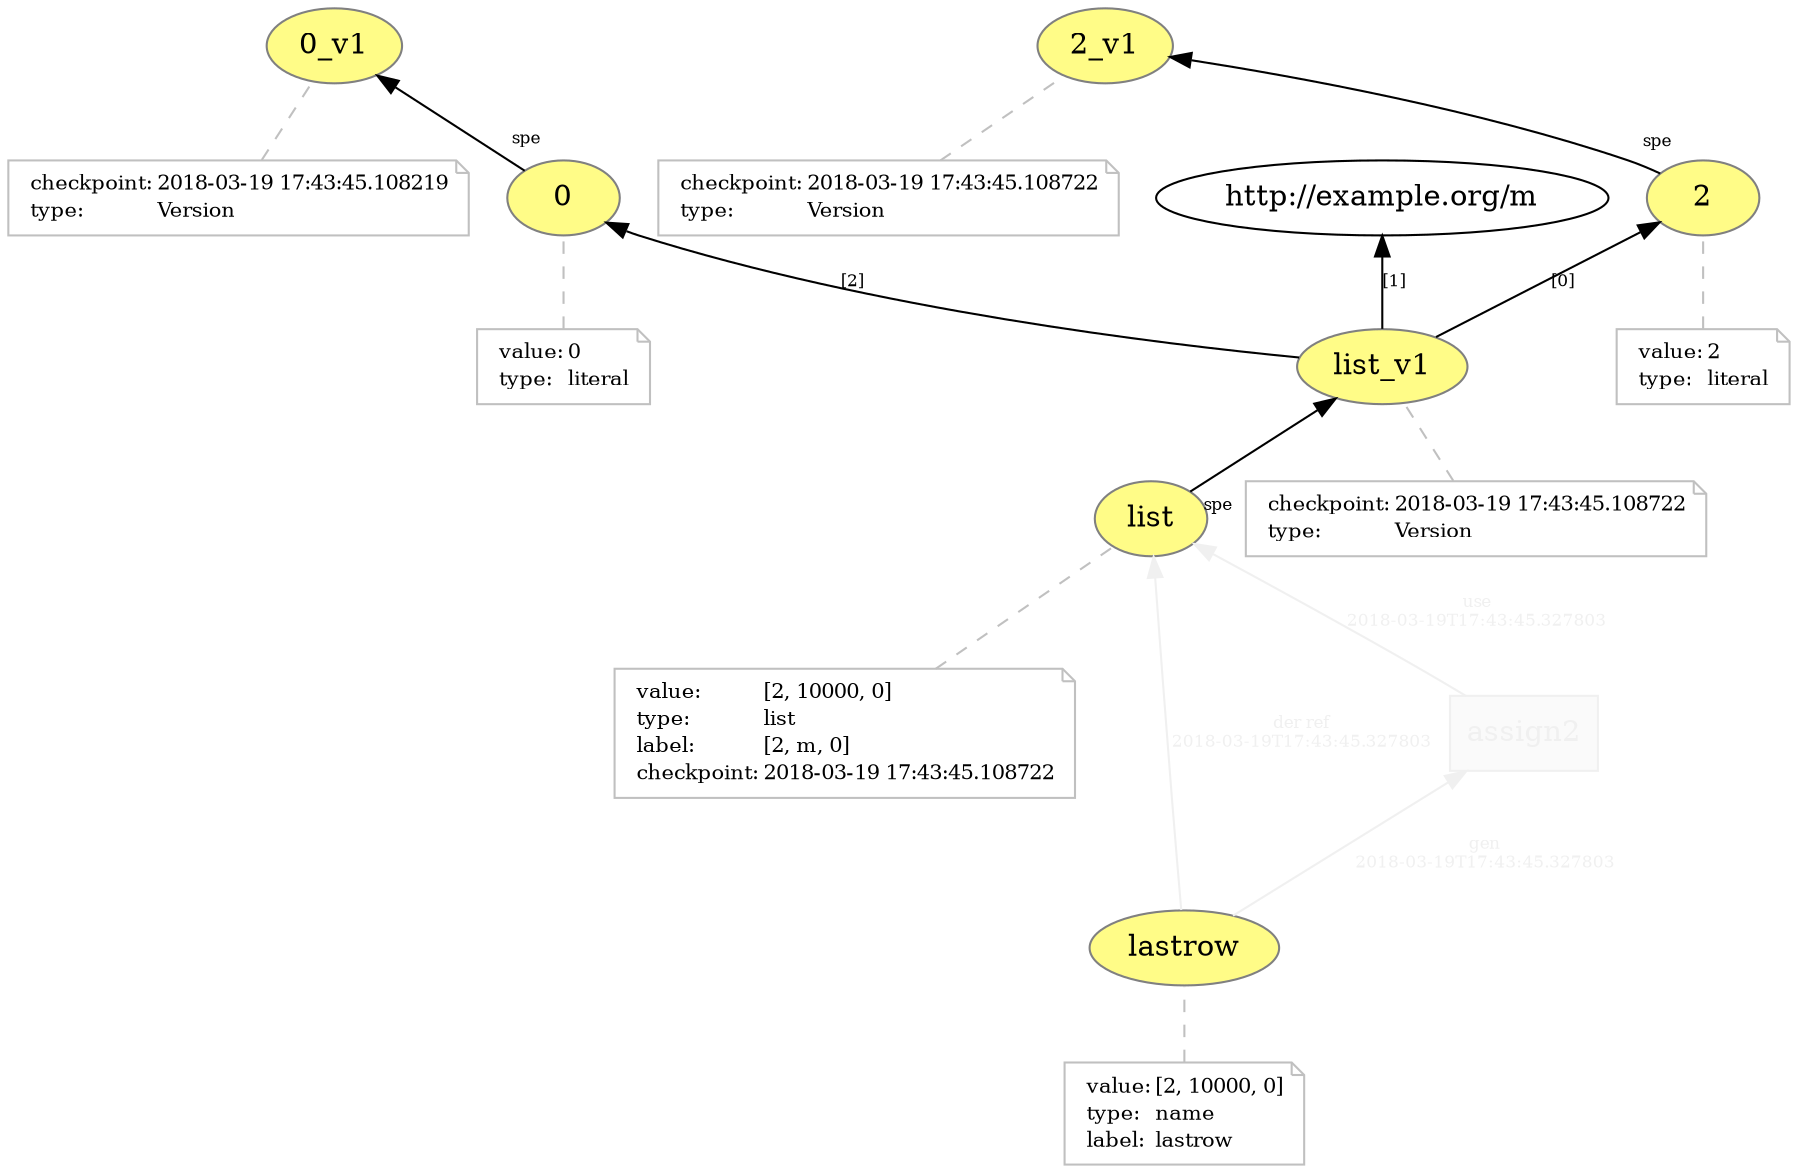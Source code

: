 digraph "PROV" { size="16,12"; rankdir="BT";
"http://example.org/0" [fillcolor="#FFFC87",color="#808080",style="filled",label="0",URL="http://example.org/0"]
"-attrs0" [color="gray",shape="note",fontsize="10",fontcolor="black",label=<<TABLE cellpadding="0" border="0">
	<TR>
	    <TD align="left">value:</TD>
	    <TD align="left">0</TD>
	</TR>
	<TR>
	    <TD align="left">type:</TD>
	    <TD align="left">literal</TD>
	</TR>
</TABLE>>]
"-attrs0" -> "http://example.org/0" [color="gray",style="dashed",arrowhead="none"]
"http://example.org/0_v1" [fillcolor="#FFFC87",color="#808080",style="filled",label="0_v1",URL="http://example.org/0_v1"]
"-attrs1" [color="gray",shape="note",fontsize="10",fontcolor="black",label=<<TABLE cellpadding="0" border="0">
	<TR>
	    <TD align="left">checkpoint:</TD>
	    <TD align="left">2018-03-19 17:43:45.108219</TD>
	</TR>
	<TR>
	    <TD align="left">type:</TD>
	    <TD align="left">Version</TD>
	</TR>
</TABLE>>]
"-attrs1" -> "http://example.org/0_v1" [color="gray",style="dashed",arrowhead="none"]
"http://example.org/0" -> "http://example.org/0_v1" [labelfontsize="8",labeldistance="1.5",labelangle="60.0",rotation="20",taillabel="spe"]
"http://example.org/2" [fillcolor="#FFFC87",color="#808080",style="filled",label="2",URL="http://example.org/2"]
"-attrs2" [color="gray",shape="note",fontsize="10",fontcolor="black",label=<<TABLE cellpadding="0" border="0">
	<TR>
	    <TD align="left">value:</TD>
	    <TD align="left">2</TD>
	</TR>
	<TR>
	    <TD align="left">type:</TD>
	    <TD align="left">literal</TD>
	</TR>
</TABLE>>]
"-attrs2" -> "http://example.org/2" [color="gray",style="dashed",arrowhead="none"]
"http://example.org/2_v1" [fillcolor="#FFFC87",color="#808080",style="filled",label="2_v1",URL="http://example.org/2_v1"]
"-attrs3" [color="gray",shape="note",fontsize="10",fontcolor="black",label=<<TABLE cellpadding="0" border="0">
	<TR>
	    <TD align="left">checkpoint:</TD>
	    <TD align="left">2018-03-19 17:43:45.108722</TD>
	</TR>
	<TR>
	    <TD align="left">type:</TD>
	    <TD align="left">Version</TD>
	</TR>
</TABLE>>]
"-attrs3" -> "http://example.org/2_v1" [color="gray",style="dashed",arrowhead="none"]
"http://example.org/2" -> "http://example.org/2_v1" [labelfontsize="8",labeldistance="1.5",labelangle="60.0",rotation="20",taillabel="spe"]
"http://example.org/list" [fillcolor="#FFFC87",color="#808080",style="filled",label="list",URL="http://example.org/list"]
"-attrs4" [color="gray",shape="note",fontsize="10",fontcolor="black",label=<<TABLE cellpadding="0" border="0">
	<TR>
	    <TD align="left">value:</TD>
	    <TD align="left">[2, 10000, 0]</TD>
	</TR>
	<TR>
	    <TD align="left">type:</TD>
	    <TD align="left">list</TD>
	</TR>
	<TR>
	    <TD align="left">label:</TD>
	    <TD align="left">[2, m, 0]</TD>
	</TR>
	<TR>
	    <TD align="left">checkpoint:</TD>
	    <TD align="left">2018-03-19 17:43:45.108722</TD>
	</TR>
</TABLE>>]
"-attrs4" -> "http://example.org/list" [color="gray",style="dashed",arrowhead="none"]
"http://example.org/list_v1" [fillcolor="#FFFC87",color="#808080",style="filled",label="list_v1",URL="http://example.org/list_v1"]
"-attrs5" [color="gray",shape="note",fontsize="10",fontcolor="black",label=<<TABLE cellpadding="0" border="0">
	<TR>
	    <TD align="left">checkpoint:</TD>
	    <TD align="left">2018-03-19 17:43:45.108722</TD>
	</TR>
	<TR>
	    <TD align="left">type:</TD>
	    <TD align="left">Version</TD>
	</TR>
</TABLE>>]
"-attrs5" -> "http://example.org/list_v1" [color="gray",style="dashed",arrowhead="none"]
"http://example.org/list" -> "http://example.org/list_v1" [labelfontsize="8",labeldistance="1.5",labelangle="60.0",rotation="20",taillabel="spe"]
"http://example.org/list_v1" -> "http://example.org/2" [fontsize="8",distance="1.5",angle="60.0",rotation="20",label="[0]"]
"http://example.org/list_v1" -> "http://example.org/m" [fontsize="8",distance="1.5",angle="60.0",rotation="20",label="[1]"]
"http://example.org/list_v1" -> "http://example.org/0" [fontsize="8",distance="1.5",angle="60.0",rotation="20",label="[2]"]
"http://example.org/lastrow" [fillcolor="#FFFC87",color="#808080",style="filled",label="lastrow",URL="http://example.org/lastrow"]
"-attrs6" [color="gray",shape="note",fontsize="10",fontcolor="black",label=<<TABLE cellpadding="0" border="0">
	<TR>
	    <TD align="left">value:</TD>
	    <TD align="left">[2, 10000, 0]</TD>
	</TR>
	<TR>
	    <TD align="left">type:</TD>
	    <TD align="left">name</TD>
	</TR>
	<TR>
	    <TD align="left">label:</TD>
	    <TD align="left">lastrow</TD>
	</TR>
</TABLE>>]
"-attrs6" -> "http://example.org/lastrow" [color="gray",style="dashed",arrowhead="none"]
"http://example.org/assign2" [fillcolor="#FAFAFA",color="#F0F0F0",shape="polygon",sides="4",style="filled",fontcolor="#F0F0F0",label="assign2",URL="http://example.org/assign2"]
"http://example.org/lastrow" -> "http://example.org/list" [fontsize="8",distance="1.5",angle="60.0",rotation="20",label="der ref
2018-03-19T17:43:45.327803",fontcolor="#F0F0F0",color="#F0F0F0"]
"http://example.org/assign2" -> "http://example.org/list" [fontsize="8",distance="1.5",angle="60.0",rotation="20",label="use
2018-03-19T17:43:45.327803",fontcolor="#F0F0F0",color="#F0F0F0"]
"http://example.org/lastrow" -> "http://example.org/assign2" [fontsize="8",distance="1.5",angle="60.0",rotation="20",label="gen
2018-03-19T17:43:45.327803",fontcolor="#F0F0F0",color="#F0F0F0"]
}